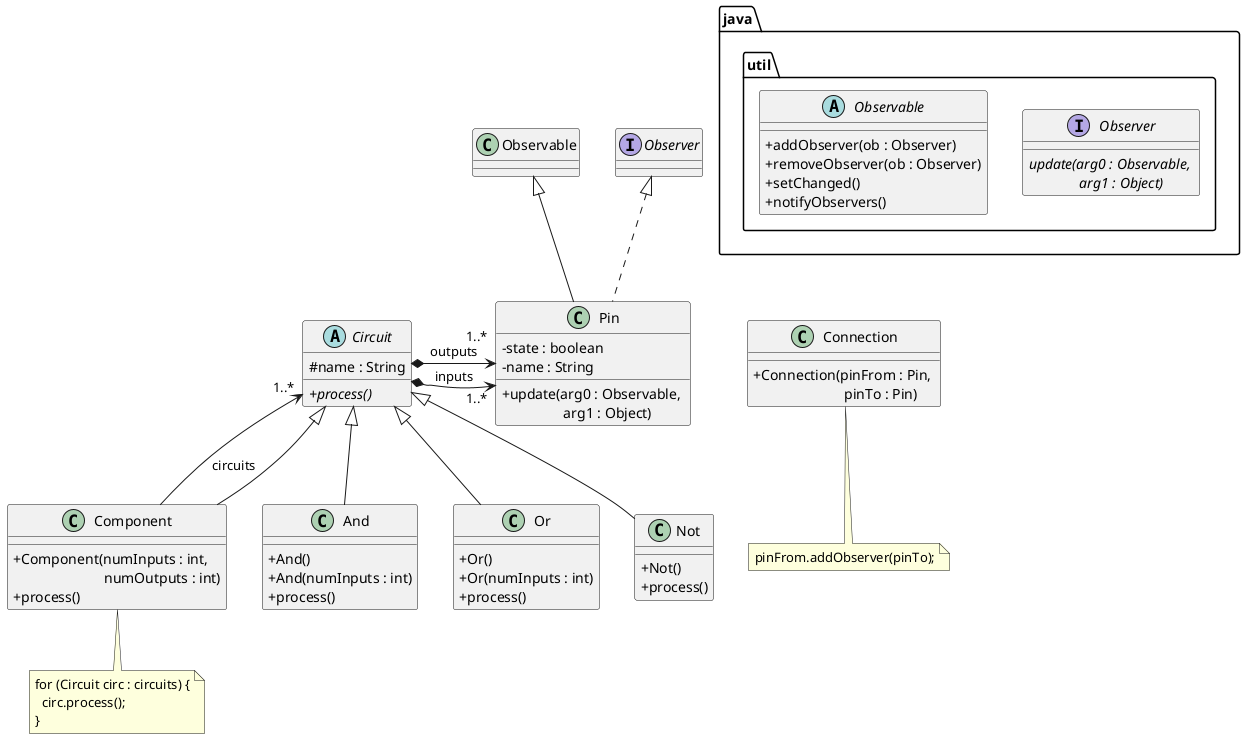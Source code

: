 @startuml

skinparam classAttributeIconSize 0
'skinparam linetype polyline

abstract class Circuit {
# name : String
+ {abstract} process()
}

class Component extends Circuit {
+ Component(numInputs : int, \n\t\t\t numOutputs : int)
+ process()
}

class And extends Circuit {
+ And()
+ And(numInputs : int)
+ process()
}

class Or extends Circuit {
+ Or()
+ Or(numInputs : int)
+ process()
}

class Not extends Circuit {
+ Not()
+ process()
}

And -[hidden]right- Or
Or -[hidden]right- Not

Component -left-> "\n1..*" Circuit : circuits

Or -[hidden]left-> Component
Not -[hidden]left-> Component
And -[hidden]left-> Component


note bottom of Component
for (Circuit circ : circuits) {
  circ.process();
}
end note

package java.util {
  abstract class Observable {
  + addObserver(ob : Observer)
  + removeObserver(ob : Observer)
  + setChanged()
  + notifyObservers()
  }

  interface Observer {
  {abstract} update(arg0 : Observable, \n\t      arg1 : Object)
  }
}

Observable -[hidden]right- Observer

class Pin extends Observable implements Observer {
- state : boolean
- name : String
+ update(arg0 : Observable, \n\t\t arg1 : Object)
}

Circuit *-right-> "1..*\n" Pin : inputs
Circuit *-right-> "1..*\n" Pin : outputs

class Connection {
+ Connection(pinFrom : Pin, \n\t\t\t pinTo : Pin)
}

note bottom of Connection
pinFrom.addObserver(pinTo);
end note

Pin -[hidden]right-> Connection

@enduml
